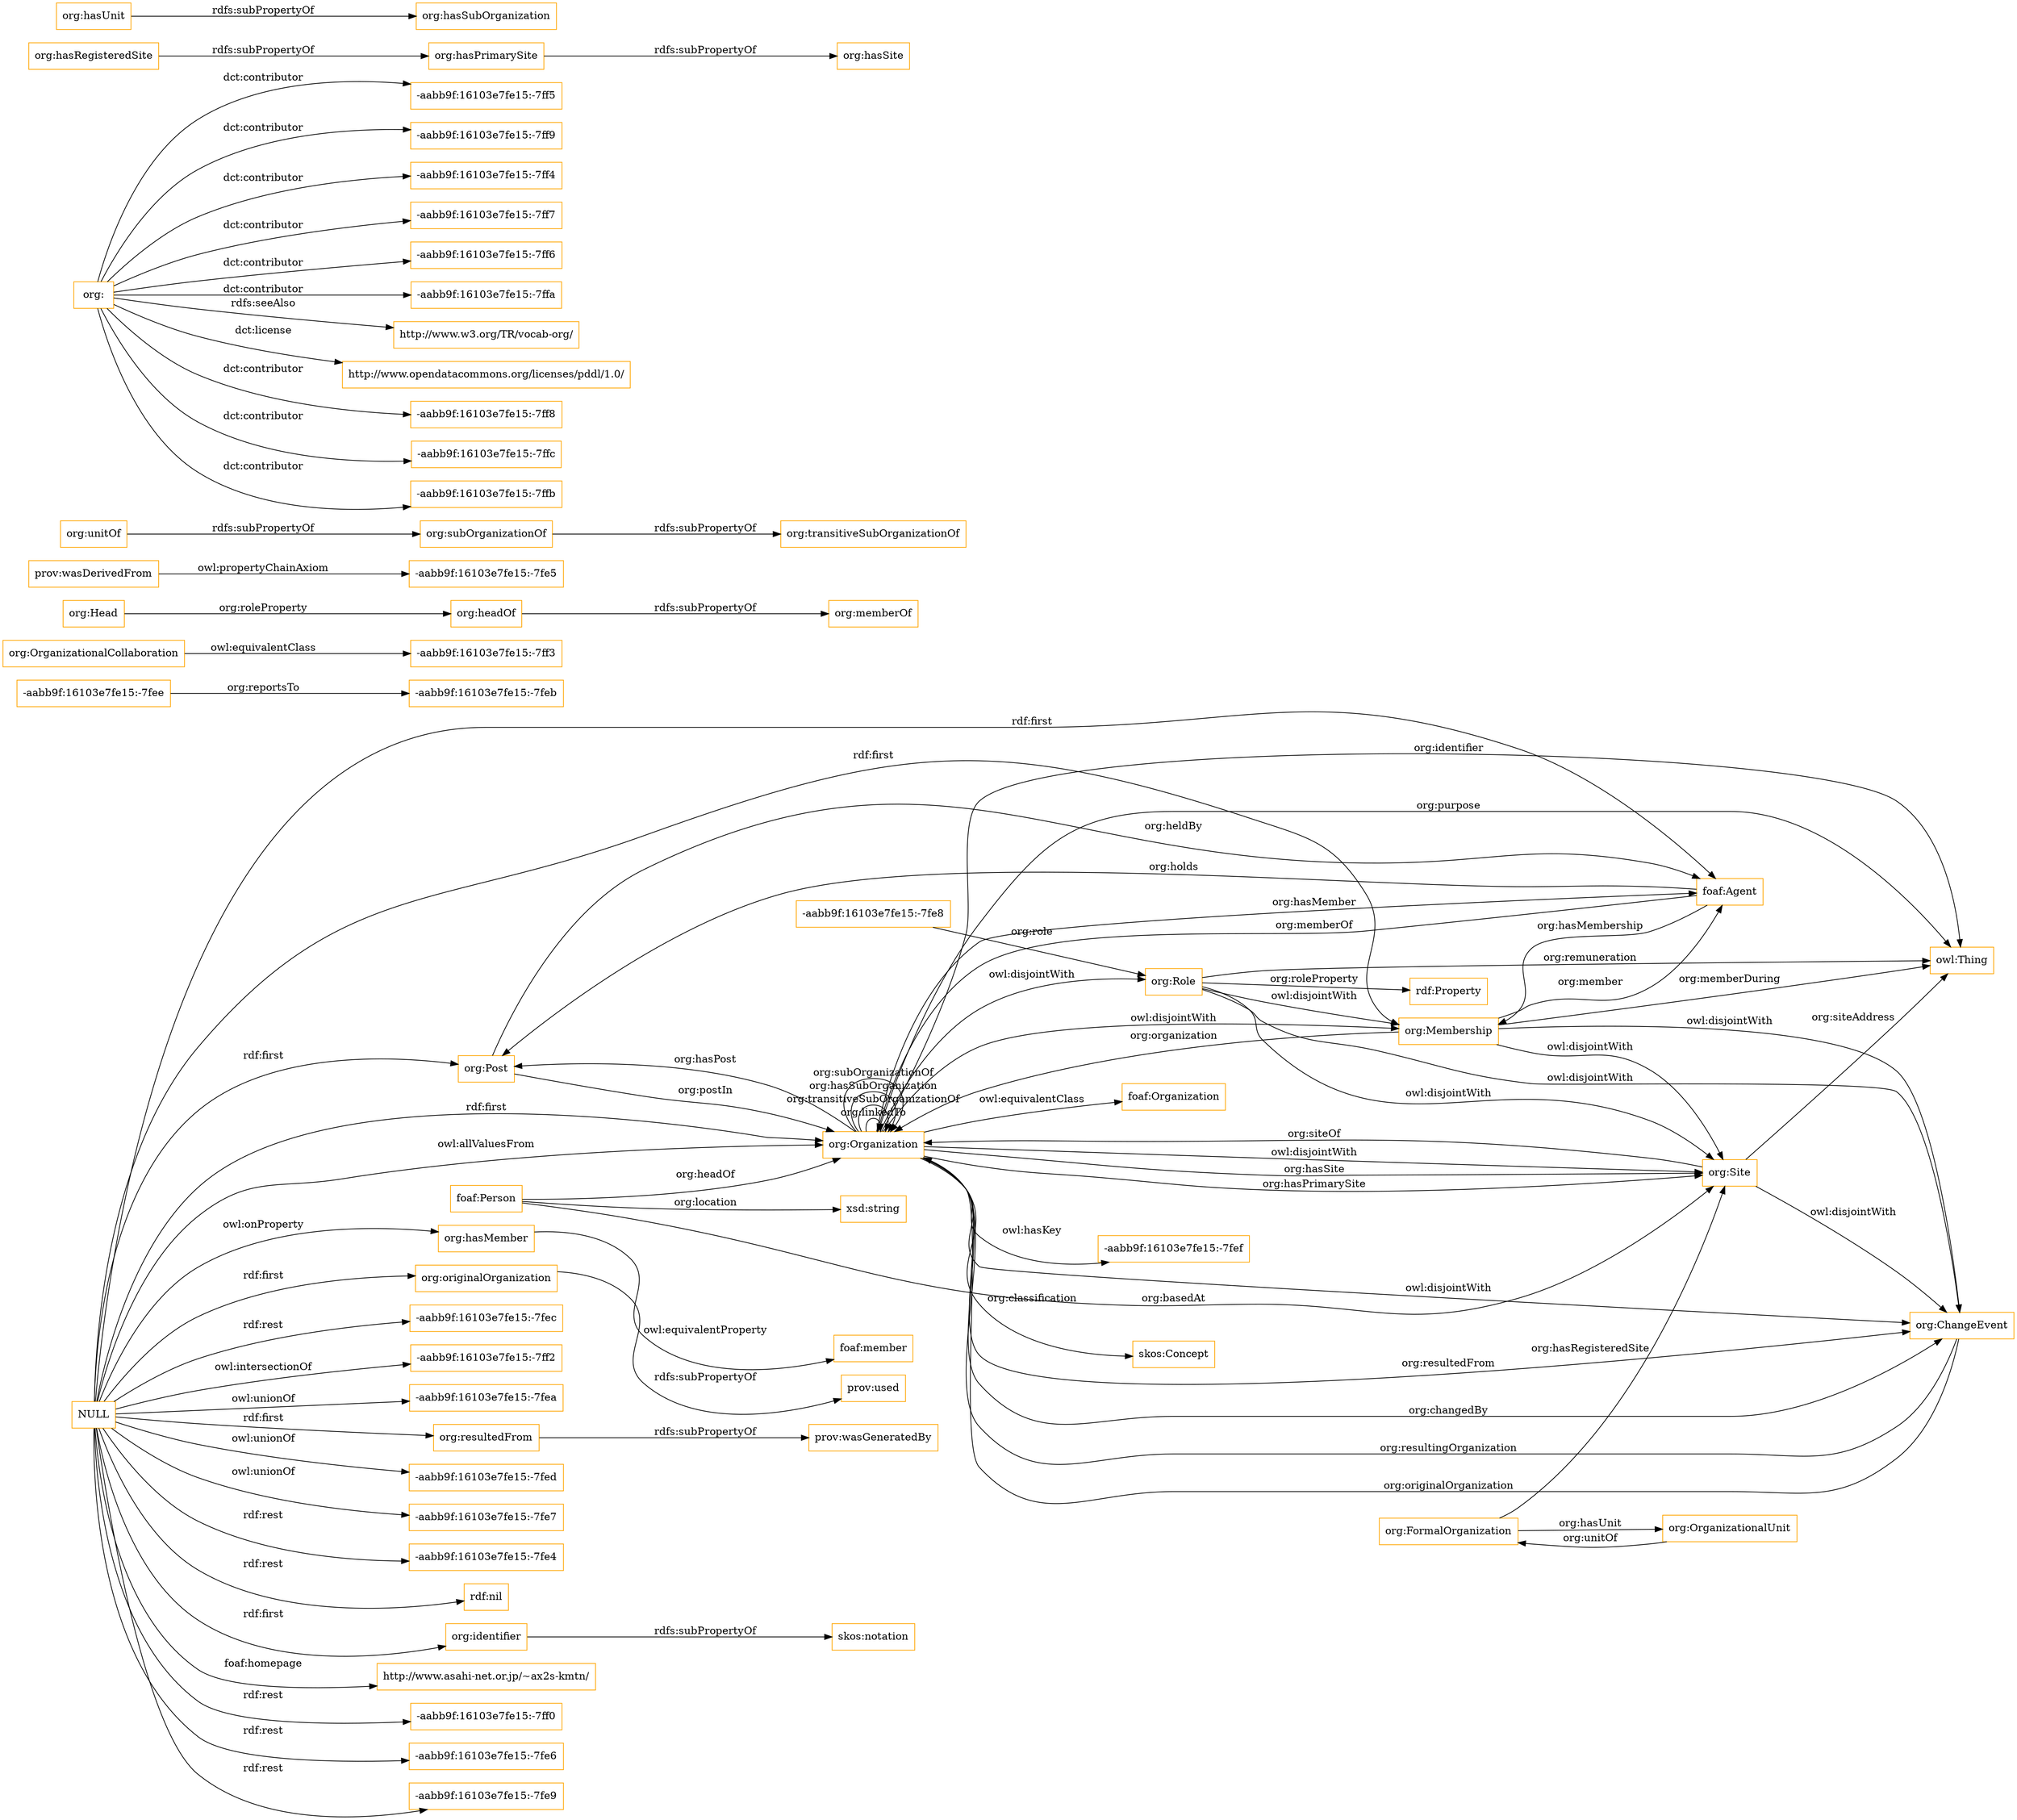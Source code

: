 digraph ar2dtool_diagram { 
rankdir=LR;
size="1501"
node [shape = rectangle, color="orange"]; "org:Post" "-aabb9f:16103e7fe15:-7fe8" "org:Site" "-aabb9f:16103e7fe15:-7fee" "-aabb9f:16103e7fe15:-7feb" "org:FormalOrganization" "-aabb9f:16103e7fe15:-7ff3" "org:OrganizationalCollaboration" "org:Organization" "org:Role" "org:OrganizationalUnit" "org:ChangeEvent" "org:Membership" ; /*classes style*/
	"org:Role" -> "org:ChangeEvent" [ label = "owl:disjointWith" ];
	"org:Role" -> "org:Site" [ label = "owl:disjointWith" ];
	"org:Role" -> "org:Membership" [ label = "owl:disjointWith" ];
	"org:headOf" -> "org:memberOf" [ label = "rdfs:subPropertyOf" ];
	"prov:wasDerivedFrom" -> "-aabb9f:16103e7fe15:-7fe5" [ label = "owl:propertyChainAxiom" ];
	"org:hasMember" -> "foaf:member" [ label = "owl:equivalentProperty" ];
	"org:Membership" -> "org:ChangeEvent" [ label = "owl:disjointWith" ];
	"org:Membership" -> "org:Site" [ label = "owl:disjointWith" ];
	"org:Organization" -> "org:Role" [ label = "owl:disjointWith" ];
	"org:Organization" -> "org:ChangeEvent" [ label = "owl:disjointWith" ];
	"org:Organization" -> "foaf:Organization" [ label = "owl:equivalentClass" ];
	"org:Organization" -> "org:Membership" [ label = "owl:disjointWith" ];
	"org:Organization" -> "-aabb9f:16103e7fe15:-7fef" [ label = "owl:hasKey" ];
	"org:Organization" -> "org:Site" [ label = "owl:disjointWith" ];
	"org:originalOrganization" -> "prov:used" [ label = "rdfs:subPropertyOf" ];
	"org:Site" -> "org:ChangeEvent" [ label = "owl:disjointWith" ];
	"org:subOrganizationOf" -> "org:transitiveSubOrganizationOf" [ label = "rdfs:subPropertyOf" ];
	"NULL" -> "org:hasMember" [ label = "owl:onProperty" ];
	"NULL" -> "org:Post" [ label = "rdf:first" ];
	"NULL" -> "-aabb9f:16103e7fe15:-7fec" [ label = "rdf:rest" ];
	"NULL" -> "org:Organization" [ label = "owl:allValuesFrom" ];
	"NULL" -> "-aabb9f:16103e7fe15:-7ff2" [ label = "owl:intersectionOf" ];
	"NULL" -> "-aabb9f:16103e7fe15:-7fea" [ label = "owl:unionOf" ];
	"NULL" -> "org:resultedFrom" [ label = "rdf:first" ];
	"NULL" -> "-aabb9f:16103e7fe15:-7fed" [ label = "owl:unionOf" ];
	"NULL" -> "-aabb9f:16103e7fe15:-7fe7" [ label = "owl:unionOf" ];
	"NULL" -> "org:originalOrganization" [ label = "rdf:first" ];
	"NULL" -> "-aabb9f:16103e7fe15:-7fe4" [ label = "rdf:rest" ];
	"NULL" -> "org:Organization" [ label = "rdf:first" ];
	"NULL" -> "rdf:nil" [ label = "rdf:rest" ];
	"NULL" -> "org:identifier" [ label = "rdf:first" ];
	"NULL" -> "foaf:Agent" [ label = "rdf:first" ];
	"NULL" -> "http://www.asahi-net.or.jp/~ax2s-kmtn/" [ label = "foaf:homepage" ];
	"NULL" -> "-aabb9f:16103e7fe15:-7ff0" [ label = "rdf:rest" ];
	"NULL" -> "org:Membership" [ label = "rdf:first" ];
	"NULL" -> "-aabb9f:16103e7fe15:-7fe6" [ label = "rdf:rest" ];
	"NULL" -> "-aabb9f:16103e7fe15:-7fe9" [ label = "rdf:rest" ];
	"org:resultedFrom" -> "prov:wasGeneratedBy" [ label = "rdfs:subPropertyOf" ];
	"org:Head" -> "org:headOf" [ label = "org:roleProperty" ];
	"org:" -> "-aabb9f:16103e7fe15:-7ff5" [ label = "dct:contributor" ];
	"org:" -> "-aabb9f:16103e7fe15:-7ff9" [ label = "dct:contributor" ];
	"org:" -> "-aabb9f:16103e7fe15:-7ff4" [ label = "dct:contributor" ];
	"org:" -> "-aabb9f:16103e7fe15:-7ff7" [ label = "dct:contributor" ];
	"org:" -> "-aabb9f:16103e7fe15:-7ff6" [ label = "dct:contributor" ];
	"org:" -> "-aabb9f:16103e7fe15:-7ffa" [ label = "dct:contributor" ];
	"org:" -> "http://www.w3.org/TR/vocab-org/" [ label = "rdfs:seeAlso" ];
	"org:" -> "http://www.opendatacommons.org/licenses/pddl/1.0/" [ label = "dct:license" ];
	"org:" -> "-aabb9f:16103e7fe15:-7ff8" [ label = "dct:contributor" ];
	"org:" -> "-aabb9f:16103e7fe15:-7ffc" [ label = "dct:contributor" ];
	"org:" -> "-aabb9f:16103e7fe15:-7ffb" [ label = "dct:contributor" ];
	"org:OrganizationalCollaboration" -> "-aabb9f:16103e7fe15:-7ff3" [ label = "owl:equivalentClass" ];
	"org:hasRegisteredSite" -> "org:hasPrimarySite" [ label = "rdfs:subPropertyOf" ];
	"org:hasPrimarySite" -> "org:hasSite" [ label = "rdfs:subPropertyOf" ];
	"org:unitOf" -> "org:subOrganizationOf" [ label = "rdfs:subPropertyOf" ];
	"org:identifier" -> "skos:notation" [ label = "rdfs:subPropertyOf" ];
	"org:hasUnit" -> "org:hasSubOrganization" [ label = "rdfs:subPropertyOf" ];
	"org:FormalOrganization" -> "org:Site" [ label = "org:hasRegisteredSite" ];
	"org:Post" -> "org:Organization" [ label = "org:postIn" ];
	"org:Site" -> "owl:Thing" [ label = "org:siteAddress" ];
	"org:FormalOrganization" -> "org:OrganizationalUnit" [ label = "org:hasUnit" ];
	"org:Organization" -> "org:Site" [ label = "org:hasSite" ];
	"org:ChangeEvent" -> "org:Organization" [ label = "org:resultingOrganization" ];
	"-aabb9f:16103e7fe15:-7fee" -> "-aabb9f:16103e7fe15:-7feb" [ label = "org:reportsTo" ];
	"foaf:Agent" -> "org:Organization" [ label = "org:memberOf" ];
	"org:Organization" -> "owl:Thing" [ label = "org:identifier" ];
	"org:Organization" -> "skos:Concept" [ label = "org:classification" ];
	"foaf:Person" -> "org:Organization" [ label = "org:headOf" ];
	"foaf:Agent" -> "org:Membership" [ label = "org:hasMembership" ];
	"org:Organization" -> "org:Post" [ label = "org:hasPost" ];
	"org:Membership" -> "org:Organization" [ label = "org:organization" ];
	"org:ChangeEvent" -> "org:Organization" [ label = "org:originalOrganization" ];
	"org:Organization" -> "org:ChangeEvent" [ label = "org:resultedFrom" ];
	"org:Membership" -> "owl:Thing" [ label = "org:memberDuring" ];
	"-aabb9f:16103e7fe15:-7fe8" -> "org:Role" [ label = "org:role" ];
	"org:Organization" -> "org:Site" [ label = "org:hasPrimarySite" ];
	"org:Organization" -> "org:Organization" [ label = "org:linkedTo" ];
	"org:Site" -> "org:Organization" [ label = "org:siteOf" ];
	"org:Organization" -> "foaf:Agent" [ label = "org:hasMember" ];
	"org:Organization" -> "org:Organization" [ label = "org:transitiveSubOrganizationOf" ];
	"org:Membership" -> "foaf:Agent" [ label = "org:member" ];
	"org:Organization" -> "org:Organization" [ label = "org:hasSubOrganization" ];
	"foaf:Person" -> "xsd:string" [ label = "org:location" ];
	"foaf:Person" -> "org:Site" [ label = "org:basedAt" ];
	"org:Role" -> "owl:Thing" [ label = "org:remuneration" ];
	"org:Organization" -> "org:ChangeEvent" [ label = "org:changedBy" ];
	"org:OrganizationalUnit" -> "org:FormalOrganization" [ label = "org:unitOf" ];
	"org:Post" -> "foaf:Agent" [ label = "org:heldBy" ];
	"org:Role" -> "rdf:Property" [ label = "org:roleProperty" ];
	"org:Organization" -> "owl:Thing" [ label = "org:purpose" ];
	"foaf:Agent" -> "org:Post" [ label = "org:holds" ];
	"org:Organization" -> "org:Organization" [ label = "org:subOrganizationOf" ];

}
